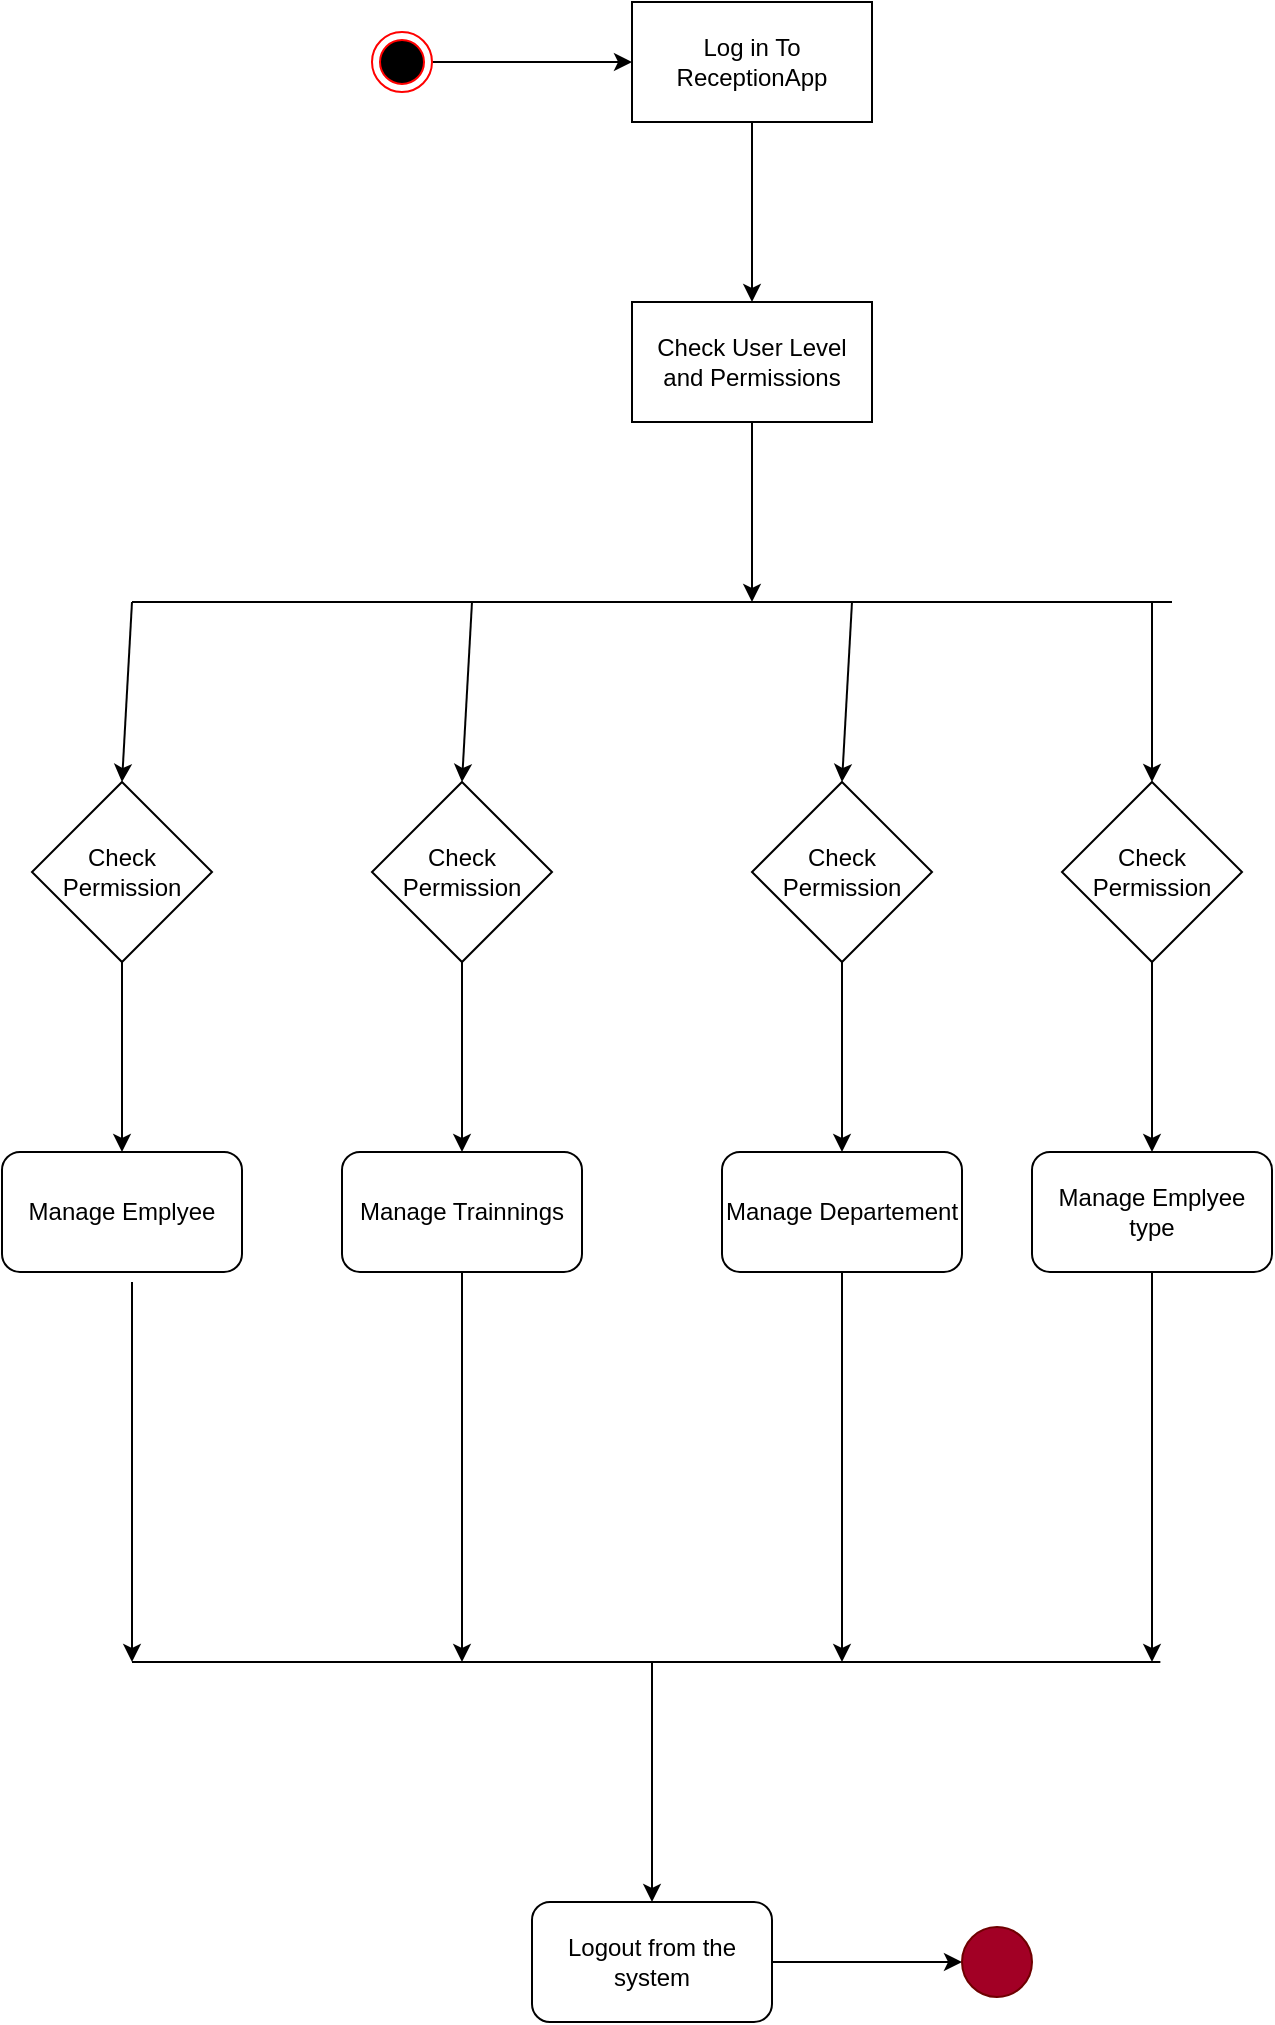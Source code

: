 <mxfile version="20.8.15" type="github">
  <diagram name="Page-1" id="wUUV1NC0wLF9hHDek-jE">
    <mxGraphModel dx="1744" dy="886" grid="1" gridSize="10" guides="1" tooltips="1" connect="1" arrows="1" fold="1" page="1" pageScale="1" pageWidth="827" pageHeight="1169" math="0" shadow="0">
      <root>
        <mxCell id="0" />
        <mxCell id="1" parent="0" />
        <mxCell id="b-znggQ7NRrzdz1-dOTU-3" value="" style="edgeStyle=orthogonalEdgeStyle;rounded=0;orthogonalLoop=1;jettySize=auto;html=1;" edge="1" parent="1" source="b-znggQ7NRrzdz1-dOTU-1" target="b-znggQ7NRrzdz1-dOTU-2">
          <mxGeometry relative="1" as="geometry" />
        </mxCell>
        <mxCell id="b-znggQ7NRrzdz1-dOTU-1" value="" style="ellipse;html=1;shape=endState;fillColor=#000000;strokeColor=#ff0000;" vertex="1" parent="1">
          <mxGeometry x="310" y="95" width="30" height="30" as="geometry" />
        </mxCell>
        <mxCell id="b-znggQ7NRrzdz1-dOTU-5" value="" style="edgeStyle=orthogonalEdgeStyle;rounded=0;orthogonalLoop=1;jettySize=auto;html=1;" edge="1" parent="1" source="b-znggQ7NRrzdz1-dOTU-2" target="b-znggQ7NRrzdz1-dOTU-4">
          <mxGeometry relative="1" as="geometry" />
        </mxCell>
        <mxCell id="b-znggQ7NRrzdz1-dOTU-2" value="Log in To ReceptionApp" style="whiteSpace=wrap;html=1;" vertex="1" parent="1">
          <mxGeometry x="440" y="80" width="120" height="60" as="geometry" />
        </mxCell>
        <mxCell id="b-znggQ7NRrzdz1-dOTU-11" style="edgeStyle=orthogonalEdgeStyle;rounded=0;orthogonalLoop=1;jettySize=auto;html=1;" edge="1" parent="1" source="b-znggQ7NRrzdz1-dOTU-4">
          <mxGeometry relative="1" as="geometry">
            <mxPoint x="500" y="380" as="targetPoint" />
          </mxGeometry>
        </mxCell>
        <mxCell id="b-znggQ7NRrzdz1-dOTU-4" value="Check User Level and Permissions" style="whiteSpace=wrap;html=1;" vertex="1" parent="1">
          <mxGeometry x="440" y="230" width="120" height="60" as="geometry" />
        </mxCell>
        <mxCell id="b-znggQ7NRrzdz1-dOTU-13" value="" style="endArrow=none;html=1;rounded=0;" edge="1" parent="1">
          <mxGeometry width="50" height="50" relative="1" as="geometry">
            <mxPoint x="190" y="380" as="sourcePoint" />
            <mxPoint x="710" y="380" as="targetPoint" />
          </mxGeometry>
        </mxCell>
        <mxCell id="b-znggQ7NRrzdz1-dOTU-15" value="" style="endArrow=classic;html=1;rounded=0;entryX=0.5;entryY=0;entryDx=0;entryDy=0;" edge="1" parent="1" target="b-znggQ7NRrzdz1-dOTU-16">
          <mxGeometry width="50" height="50" relative="1" as="geometry">
            <mxPoint x="190" y="380" as="sourcePoint" />
            <mxPoint x="190" y="450" as="targetPoint" />
          </mxGeometry>
        </mxCell>
        <mxCell id="b-znggQ7NRrzdz1-dOTU-18" value="" style="edgeStyle=orthogonalEdgeStyle;rounded=0;orthogonalLoop=1;jettySize=auto;html=1;" edge="1" parent="1" source="b-znggQ7NRrzdz1-dOTU-16" target="b-znggQ7NRrzdz1-dOTU-17">
          <mxGeometry relative="1" as="geometry" />
        </mxCell>
        <mxCell id="b-znggQ7NRrzdz1-dOTU-16" value="Check Permission" style="rhombus;whiteSpace=wrap;html=1;" vertex="1" parent="1">
          <mxGeometry x="140" y="470" width="90" height="90" as="geometry" />
        </mxCell>
        <mxCell id="b-znggQ7NRrzdz1-dOTU-34" style="edgeStyle=orthogonalEdgeStyle;rounded=0;orthogonalLoop=1;jettySize=auto;html=1;" edge="1" parent="1">
          <mxGeometry relative="1" as="geometry">
            <mxPoint x="190" y="910" as="targetPoint" />
            <mxPoint x="190" y="720" as="sourcePoint" />
          </mxGeometry>
        </mxCell>
        <mxCell id="b-znggQ7NRrzdz1-dOTU-17" value="Manage Emplyee" style="rounded=1;whiteSpace=wrap;html=1;" vertex="1" parent="1">
          <mxGeometry x="125" y="655" width="120" height="60" as="geometry" />
        </mxCell>
        <mxCell id="b-znggQ7NRrzdz1-dOTU-29" value="" style="edgeStyle=orthogonalEdgeStyle;rounded=0;orthogonalLoop=1;jettySize=auto;html=1;" edge="1" parent="1" source="b-znggQ7NRrzdz1-dOTU-19" target="b-znggQ7NRrzdz1-dOTU-28">
          <mxGeometry relative="1" as="geometry" />
        </mxCell>
        <mxCell id="b-znggQ7NRrzdz1-dOTU-19" value="Check Permission" style="rhombus;whiteSpace=wrap;html=1;" vertex="1" parent="1">
          <mxGeometry x="310" y="470" width="90" height="90" as="geometry" />
        </mxCell>
        <mxCell id="b-znggQ7NRrzdz1-dOTU-31" value="" style="edgeStyle=orthogonalEdgeStyle;rounded=0;orthogonalLoop=1;jettySize=auto;html=1;" edge="1" parent="1" source="b-znggQ7NRrzdz1-dOTU-21" target="b-znggQ7NRrzdz1-dOTU-30">
          <mxGeometry relative="1" as="geometry" />
        </mxCell>
        <mxCell id="b-znggQ7NRrzdz1-dOTU-21" value="Check Permission" style="rhombus;whiteSpace=wrap;html=1;" vertex="1" parent="1">
          <mxGeometry x="500" y="470" width="90" height="90" as="geometry" />
        </mxCell>
        <mxCell id="b-znggQ7NRrzdz1-dOTU-33" value="" style="edgeStyle=orthogonalEdgeStyle;rounded=0;orthogonalLoop=1;jettySize=auto;html=1;" edge="1" parent="1" source="b-znggQ7NRrzdz1-dOTU-23" target="b-znggQ7NRrzdz1-dOTU-32">
          <mxGeometry relative="1" as="geometry" />
        </mxCell>
        <mxCell id="b-znggQ7NRrzdz1-dOTU-23" value="Check Permission" style="rhombus;whiteSpace=wrap;html=1;" vertex="1" parent="1">
          <mxGeometry x="655" y="470" width="90" height="90" as="geometry" />
        </mxCell>
        <mxCell id="b-znggQ7NRrzdz1-dOTU-25" value="" style="endArrow=classic;html=1;rounded=0;entryX=0.5;entryY=0;entryDx=0;entryDy=0;" edge="1" parent="1" target="b-znggQ7NRrzdz1-dOTU-19">
          <mxGeometry width="50" height="50" relative="1" as="geometry">
            <mxPoint x="360" y="380" as="sourcePoint" />
            <mxPoint x="410" y="500" as="targetPoint" />
          </mxGeometry>
        </mxCell>
        <mxCell id="b-znggQ7NRrzdz1-dOTU-26" value="" style="endArrow=classic;html=1;rounded=0;entryX=0.5;entryY=0;entryDx=0;entryDy=0;" edge="1" parent="1" target="b-znggQ7NRrzdz1-dOTU-21">
          <mxGeometry width="50" height="50" relative="1" as="geometry">
            <mxPoint x="550" y="380" as="sourcePoint" />
            <mxPoint x="470" y="440" as="targetPoint" />
          </mxGeometry>
        </mxCell>
        <mxCell id="b-znggQ7NRrzdz1-dOTU-27" value="" style="endArrow=classic;html=1;rounded=0;entryX=0.5;entryY=0;entryDx=0;entryDy=0;" edge="1" parent="1" target="b-znggQ7NRrzdz1-dOTU-23">
          <mxGeometry width="50" height="50" relative="1" as="geometry">
            <mxPoint x="700" y="380" as="sourcePoint" />
            <mxPoint x="580" y="310" as="targetPoint" />
          </mxGeometry>
        </mxCell>
        <mxCell id="b-znggQ7NRrzdz1-dOTU-35" style="edgeStyle=orthogonalEdgeStyle;rounded=0;orthogonalLoop=1;jettySize=auto;html=1;" edge="1" parent="1" source="b-znggQ7NRrzdz1-dOTU-28">
          <mxGeometry relative="1" as="geometry">
            <mxPoint x="355" y="910" as="targetPoint" />
          </mxGeometry>
        </mxCell>
        <mxCell id="b-znggQ7NRrzdz1-dOTU-28" value="Manage Trainnings" style="rounded=1;whiteSpace=wrap;html=1;" vertex="1" parent="1">
          <mxGeometry x="295" y="655" width="120" height="60" as="geometry" />
        </mxCell>
        <mxCell id="b-znggQ7NRrzdz1-dOTU-36" style="edgeStyle=orthogonalEdgeStyle;rounded=0;orthogonalLoop=1;jettySize=auto;html=1;" edge="1" parent="1" source="b-znggQ7NRrzdz1-dOTU-30">
          <mxGeometry relative="1" as="geometry">
            <mxPoint x="545" y="910" as="targetPoint" />
          </mxGeometry>
        </mxCell>
        <mxCell id="b-znggQ7NRrzdz1-dOTU-30" value="Manage Departement" style="rounded=1;whiteSpace=wrap;html=1;" vertex="1" parent="1">
          <mxGeometry x="485" y="655" width="120" height="60" as="geometry" />
        </mxCell>
        <mxCell id="b-znggQ7NRrzdz1-dOTU-37" style="edgeStyle=orthogonalEdgeStyle;rounded=0;orthogonalLoop=1;jettySize=auto;html=1;" edge="1" parent="1" source="b-znggQ7NRrzdz1-dOTU-32">
          <mxGeometry relative="1" as="geometry">
            <mxPoint x="700" y="910" as="targetPoint" />
          </mxGeometry>
        </mxCell>
        <mxCell id="b-znggQ7NRrzdz1-dOTU-32" value="Manage Emplyee type" style="rounded=1;whiteSpace=wrap;html=1;" vertex="1" parent="1">
          <mxGeometry x="640" y="655" width="120" height="60" as="geometry" />
        </mxCell>
        <mxCell id="b-znggQ7NRrzdz1-dOTU-38" value="" style="endArrow=none;html=1;rounded=0;" edge="1" parent="1">
          <mxGeometry width="50" height="50" relative="1" as="geometry">
            <mxPoint x="190" y="910" as="sourcePoint" />
            <mxPoint x="704.183" y="910" as="targetPoint" />
          </mxGeometry>
        </mxCell>
        <mxCell id="b-znggQ7NRrzdz1-dOTU-39" value="" style="endArrow=classic;html=1;rounded=0;" edge="1" parent="1" target="b-znggQ7NRrzdz1-dOTU-40">
          <mxGeometry width="50" height="50" relative="1" as="geometry">
            <mxPoint x="450" y="910" as="sourcePoint" />
            <mxPoint x="450" y="1030" as="targetPoint" />
          </mxGeometry>
        </mxCell>
        <mxCell id="b-znggQ7NRrzdz1-dOTU-42" style="edgeStyle=orthogonalEdgeStyle;rounded=0;orthogonalLoop=1;jettySize=auto;html=1;entryX=0;entryY=0.5;entryDx=0;entryDy=0;" edge="1" parent="1" source="b-znggQ7NRrzdz1-dOTU-40" target="b-znggQ7NRrzdz1-dOTU-41">
          <mxGeometry relative="1" as="geometry" />
        </mxCell>
        <mxCell id="b-znggQ7NRrzdz1-dOTU-40" value="Logout from the system" style="rounded=1;whiteSpace=wrap;html=1;" vertex="1" parent="1">
          <mxGeometry x="390" y="1030" width="120" height="60" as="geometry" />
        </mxCell>
        <mxCell id="b-znggQ7NRrzdz1-dOTU-41" value="" style="ellipse;whiteSpace=wrap;html=1;rounded=1;fillColor=#a20025;strokeColor=#6F0000;fontColor=#ffffff;" vertex="1" parent="1">
          <mxGeometry x="605" y="1042.5" width="35" height="35" as="geometry" />
        </mxCell>
      </root>
    </mxGraphModel>
  </diagram>
</mxfile>
